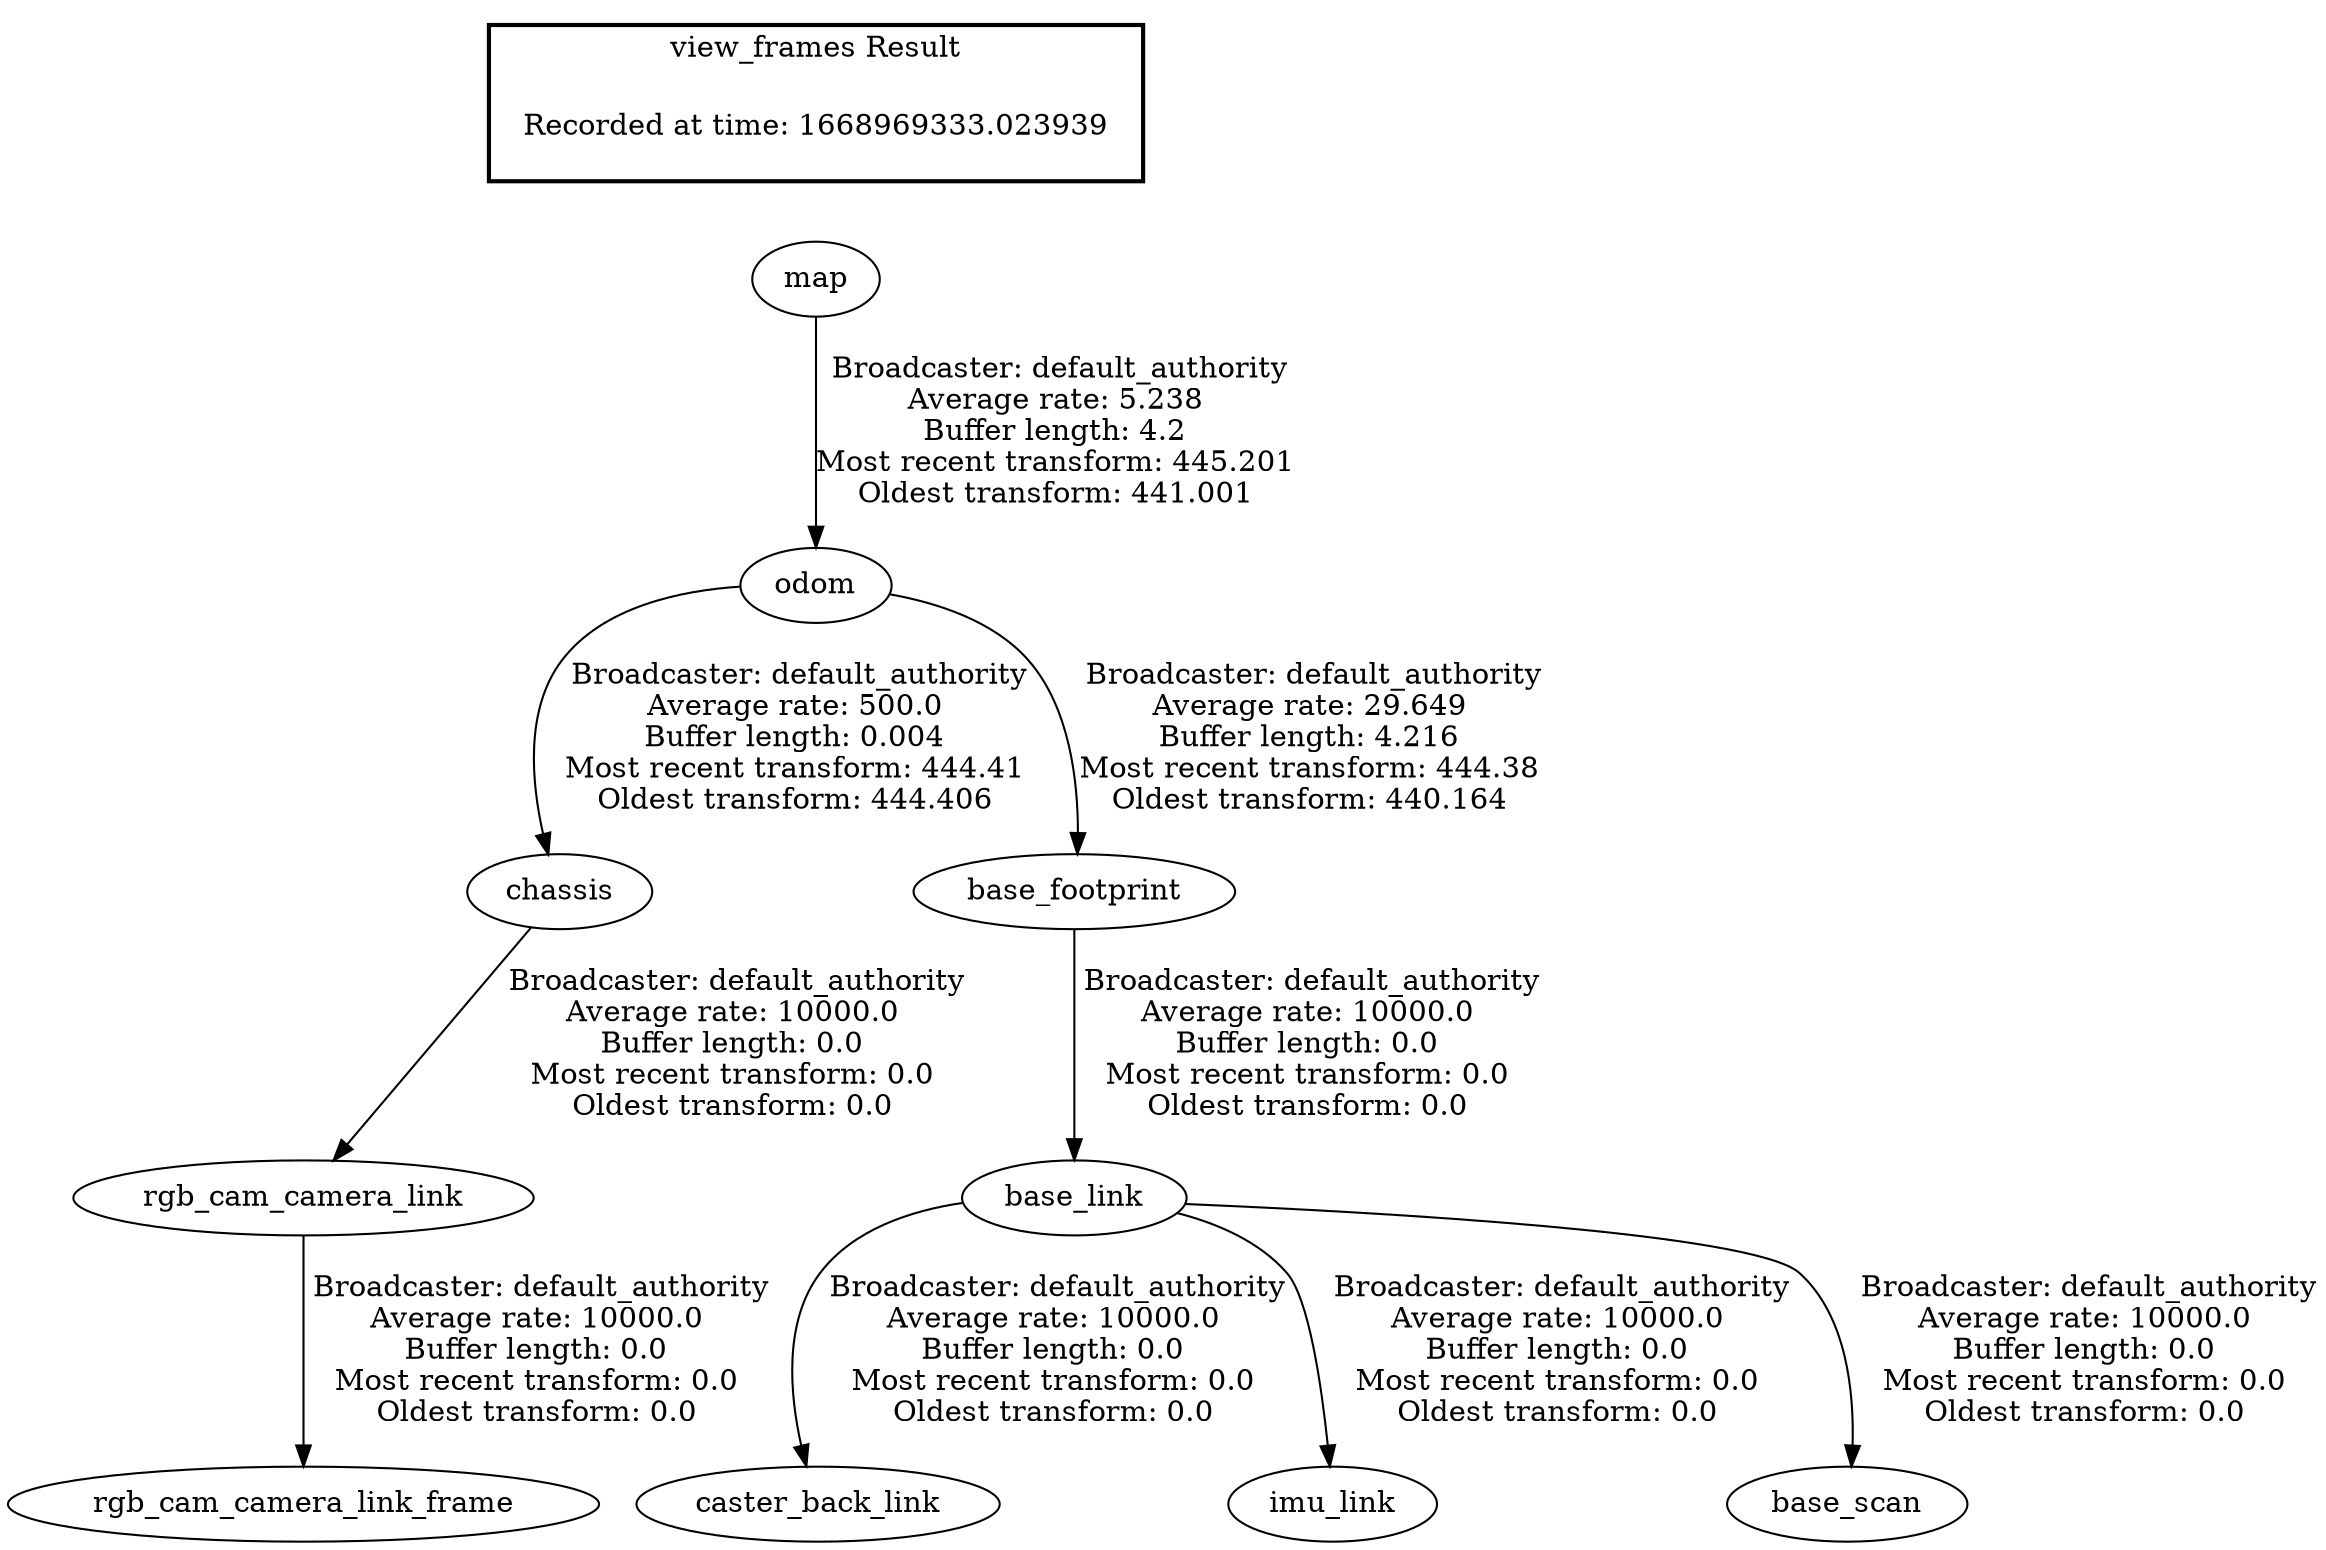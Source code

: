 digraph G {
"odom" -> "chassis"[label=" Broadcaster: default_authority\nAverage rate: 500.0\nBuffer length: 0.004\nMost recent transform: 444.41\nOldest transform: 444.406\n"];
"base_footprint" -> "base_link"[label=" Broadcaster: default_authority\nAverage rate: 10000.0\nBuffer length: 0.0\nMost recent transform: 0.0\nOldest transform: 0.0\n"];
"rgb_cam_camera_link" -> "rgb_cam_camera_link_frame"[label=" Broadcaster: default_authority\nAverage rate: 10000.0\nBuffer length: 0.0\nMost recent transform: 0.0\nOldest transform: 0.0\n"];
"chassis" -> "rgb_cam_camera_link"[label=" Broadcaster: default_authority\nAverage rate: 10000.0\nBuffer length: 0.0\nMost recent transform: 0.0\nOldest transform: 0.0\n"];
"odom" -> "base_footprint"[label=" Broadcaster: default_authority\nAverage rate: 29.649\nBuffer length: 4.216\nMost recent transform: 444.38\nOldest transform: 440.164\n"];
"base_link" -> "caster_back_link"[label=" Broadcaster: default_authority\nAverage rate: 10000.0\nBuffer length: 0.0\nMost recent transform: 0.0\nOldest transform: 0.0\n"];
"base_link" -> "imu_link"[label=" Broadcaster: default_authority\nAverage rate: 10000.0\nBuffer length: 0.0\nMost recent transform: 0.0\nOldest transform: 0.0\n"];
"base_link" -> "base_scan"[label=" Broadcaster: default_authority\nAverage rate: 10000.0\nBuffer length: 0.0\nMost recent transform: 0.0\nOldest transform: 0.0\n"];
"map" -> "odom"[label=" Broadcaster: default_authority\nAverage rate: 5.238\nBuffer length: 4.2\nMost recent transform: 445.201\nOldest transform: 441.001\n"];
edge [style=invis];
 subgraph cluster_legend { style=bold; color=black; label ="view_frames Result";
"Recorded at time: 1668969333.023939"[ shape=plaintext ] ;
}->"map";
}